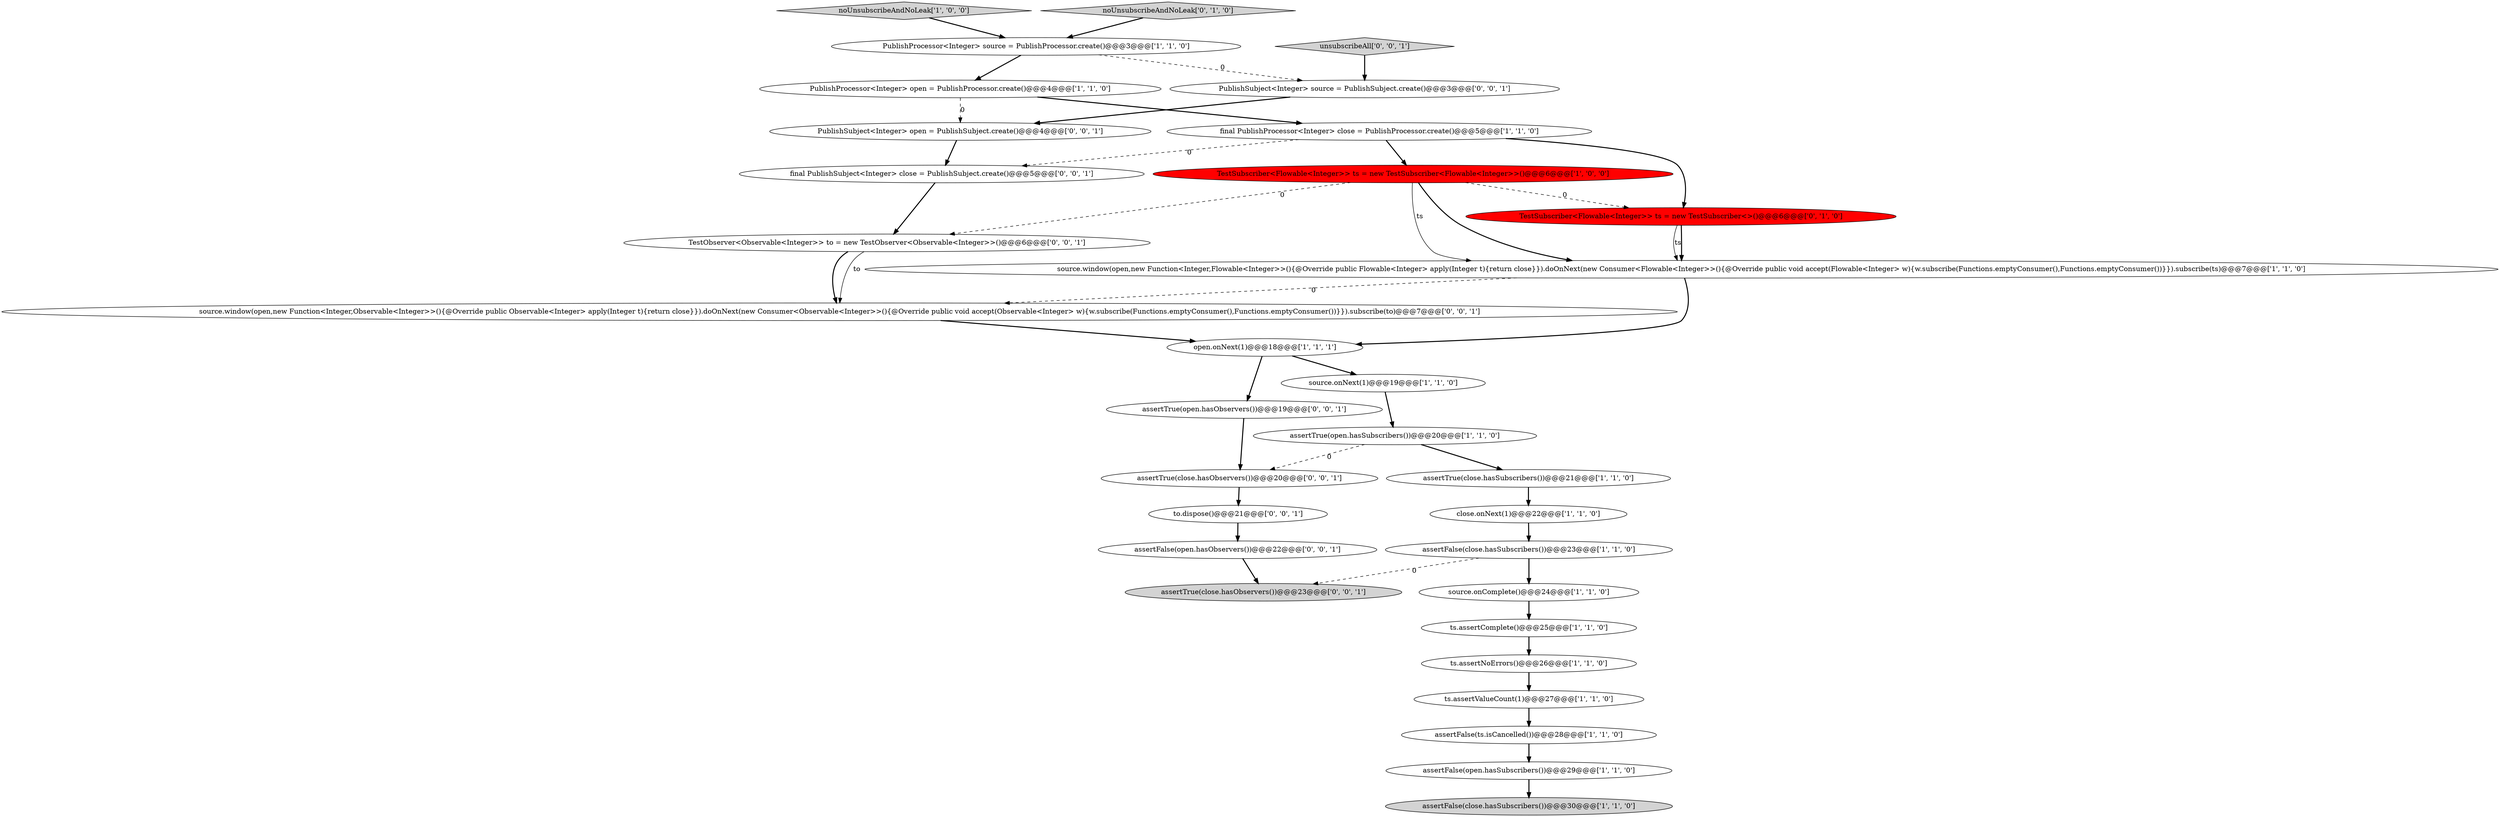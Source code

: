 digraph {
3 [style = filled, label = "PublishProcessor<Integer> open = PublishProcessor.create()@@@4@@@['1', '1', '0']", fillcolor = white, shape = ellipse image = "AAA0AAABBB1BBB"];
4 [style = filled, label = "assertTrue(close.hasSubscribers())@@@21@@@['1', '1', '0']", fillcolor = white, shape = ellipse image = "AAA0AAABBB1BBB"];
19 [style = filled, label = "TestSubscriber<Flowable<Integer>> ts = new TestSubscriber<>()@@@6@@@['0', '1', '0']", fillcolor = red, shape = ellipse image = "AAA1AAABBB2BBB"];
18 [style = filled, label = "final PublishProcessor<Integer> close = PublishProcessor.create()@@@5@@@['1', '1', '0']", fillcolor = white, shape = ellipse image = "AAA0AAABBB1BBB"];
27 [style = filled, label = "source.window(open,new Function<Integer,Observable<Integer>>(){@Override public Observable<Integer> apply(Integer t){return close}}).doOnNext(new Consumer<Observable<Integer>>(){@Override public void accept(Observable<Integer> w){w.subscribe(Functions.emptyConsumer(),Functions.emptyConsumer())}}).subscribe(to)@@@7@@@['0', '0', '1']", fillcolor = white, shape = ellipse image = "AAA0AAABBB3BBB"];
28 [style = filled, label = "final PublishSubject<Integer> close = PublishSubject.create()@@@5@@@['0', '0', '1']", fillcolor = white, shape = ellipse image = "AAA0AAABBB3BBB"];
30 [style = filled, label = "TestObserver<Observable<Integer>> to = new TestObserver<Observable<Integer>>()@@@6@@@['0', '0', '1']", fillcolor = white, shape = ellipse image = "AAA0AAABBB3BBB"];
12 [style = filled, label = "assertTrue(open.hasSubscribers())@@@20@@@['1', '1', '0']", fillcolor = white, shape = ellipse image = "AAA0AAABBB1BBB"];
25 [style = filled, label = "PublishSubject<Integer> open = PublishSubject.create()@@@4@@@['0', '0', '1']", fillcolor = white, shape = ellipse image = "AAA0AAABBB3BBB"];
9 [style = filled, label = "PublishProcessor<Integer> source = PublishProcessor.create()@@@3@@@['1', '1', '0']", fillcolor = white, shape = ellipse image = "AAA0AAABBB1BBB"];
5 [style = filled, label = "close.onNext(1)@@@22@@@['1', '1', '0']", fillcolor = white, shape = ellipse image = "AAA0AAABBB1BBB"];
10 [style = filled, label = "open.onNext(1)@@@18@@@['1', '1', '1']", fillcolor = white, shape = ellipse image = "AAA0AAABBB1BBB"];
0 [style = filled, label = "noUnsubscribeAndNoLeak['1', '0', '0']", fillcolor = lightgray, shape = diamond image = "AAA0AAABBB1BBB"];
2 [style = filled, label = "ts.assertComplete()@@@25@@@['1', '1', '0']", fillcolor = white, shape = ellipse image = "AAA0AAABBB1BBB"];
11 [style = filled, label = "assertFalse(open.hasSubscribers())@@@29@@@['1', '1', '0']", fillcolor = white, shape = ellipse image = "AAA0AAABBB1BBB"];
13 [style = filled, label = "ts.assertValueCount(1)@@@27@@@['1', '1', '0']", fillcolor = white, shape = ellipse image = "AAA0AAABBB1BBB"];
22 [style = filled, label = "unsubscribeAll['0', '0', '1']", fillcolor = lightgray, shape = diamond image = "AAA0AAABBB3BBB"];
31 [style = filled, label = "assertTrue(close.hasObservers())@@@23@@@['0', '0', '1']", fillcolor = lightgray, shape = ellipse image = "AAA0AAABBB3BBB"];
7 [style = filled, label = "TestSubscriber<Flowable<Integer>> ts = new TestSubscriber<Flowable<Integer>>()@@@6@@@['1', '0', '0']", fillcolor = red, shape = ellipse image = "AAA1AAABBB1BBB"];
17 [style = filled, label = "ts.assertNoErrors()@@@26@@@['1', '1', '0']", fillcolor = white, shape = ellipse image = "AAA0AAABBB1BBB"];
21 [style = filled, label = "assertTrue(open.hasObservers())@@@19@@@['0', '0', '1']", fillcolor = white, shape = ellipse image = "AAA0AAABBB3BBB"];
23 [style = filled, label = "assertTrue(close.hasObservers())@@@20@@@['0', '0', '1']", fillcolor = white, shape = ellipse image = "AAA0AAABBB3BBB"];
1 [style = filled, label = "source.onNext(1)@@@19@@@['1', '1', '0']", fillcolor = white, shape = ellipse image = "AAA0AAABBB1BBB"];
29 [style = filled, label = "assertFalse(open.hasObservers())@@@22@@@['0', '0', '1']", fillcolor = white, shape = ellipse image = "AAA0AAABBB3BBB"];
20 [style = filled, label = "noUnsubscribeAndNoLeak['0', '1', '0']", fillcolor = lightgray, shape = diamond image = "AAA0AAABBB2BBB"];
8 [style = filled, label = "assertFalse(close.hasSubscribers())@@@23@@@['1', '1', '0']", fillcolor = white, shape = ellipse image = "AAA0AAABBB1BBB"];
6 [style = filled, label = "source.onComplete()@@@24@@@['1', '1', '0']", fillcolor = white, shape = ellipse image = "AAA0AAABBB1BBB"];
24 [style = filled, label = "to.dispose()@@@21@@@['0', '0', '1']", fillcolor = white, shape = ellipse image = "AAA0AAABBB3BBB"];
15 [style = filled, label = "assertFalse(ts.isCancelled())@@@28@@@['1', '1', '0']", fillcolor = white, shape = ellipse image = "AAA0AAABBB1BBB"];
16 [style = filled, label = "source.window(open,new Function<Integer,Flowable<Integer>>(){@Override public Flowable<Integer> apply(Integer t){return close}}).doOnNext(new Consumer<Flowable<Integer>>(){@Override public void accept(Flowable<Integer> w){w.subscribe(Functions.emptyConsumer(),Functions.emptyConsumer())}}).subscribe(ts)@@@7@@@['1', '1', '0']", fillcolor = white, shape = ellipse image = "AAA0AAABBB1BBB"];
26 [style = filled, label = "PublishSubject<Integer> source = PublishSubject.create()@@@3@@@['0', '0', '1']", fillcolor = white, shape = ellipse image = "AAA0AAABBB3BBB"];
14 [style = filled, label = "assertFalse(close.hasSubscribers())@@@30@@@['1', '1', '0']", fillcolor = lightgray, shape = ellipse image = "AAA0AAABBB1BBB"];
2->17 [style = bold, label=""];
22->26 [style = bold, label=""];
5->8 [style = bold, label=""];
0->9 [style = bold, label=""];
25->28 [style = bold, label=""];
12->23 [style = dashed, label="0"];
28->30 [style = bold, label=""];
11->14 [style = bold, label=""];
16->10 [style = bold, label=""];
20->9 [style = bold, label=""];
16->27 [style = dashed, label="0"];
26->25 [style = bold, label=""];
29->31 [style = bold, label=""];
30->27 [style = bold, label=""];
30->27 [style = solid, label="to"];
18->19 [style = bold, label=""];
19->16 [style = solid, label="ts"];
8->6 [style = bold, label=""];
24->29 [style = bold, label=""];
10->21 [style = bold, label=""];
19->16 [style = bold, label=""];
6->2 [style = bold, label=""];
3->18 [style = bold, label=""];
7->16 [style = solid, label="ts"];
23->24 [style = bold, label=""];
15->11 [style = bold, label=""];
12->4 [style = bold, label=""];
7->19 [style = dashed, label="0"];
27->10 [style = bold, label=""];
7->30 [style = dashed, label="0"];
7->16 [style = bold, label=""];
9->26 [style = dashed, label="0"];
1->12 [style = bold, label=""];
18->28 [style = dashed, label="0"];
9->3 [style = bold, label=""];
17->13 [style = bold, label=""];
13->15 [style = bold, label=""];
8->31 [style = dashed, label="0"];
18->7 [style = bold, label=""];
10->1 [style = bold, label=""];
4->5 [style = bold, label=""];
21->23 [style = bold, label=""];
3->25 [style = dashed, label="0"];
}
